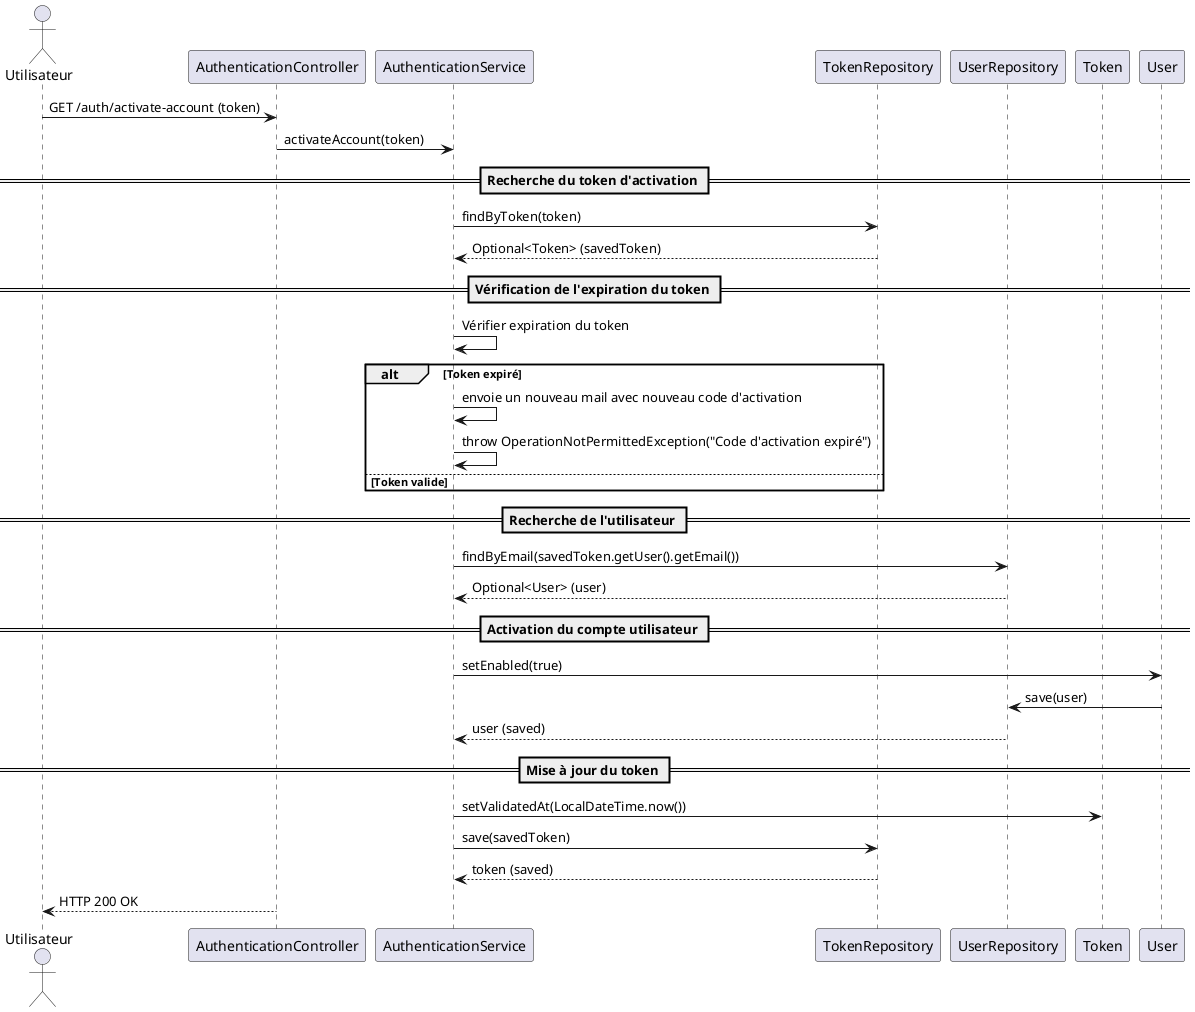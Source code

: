 @startuml
actor Utilisateur
participant AuthenticationController
participant AuthenticationService
participant TokenRepository
participant UserRepository
participant Token
participant User

Utilisateur -> AuthenticationController : GET /auth/activate-account (token)
AuthenticationController -> AuthenticationService : activateAccount(token)

== Recherche du token d'activation ==
AuthenticationService -> TokenRepository : findByToken(token)
TokenRepository --> AuthenticationService : Optional<Token> (savedToken)

== Vérification de l'expiration du token ==
AuthenticationService -> AuthenticationService : Vérifier expiration du token
alt Token expiré
    AuthenticationService -> AuthenticationService : envoie un nouveau mail avec nouveau code d'activation
    AuthenticationService -> AuthenticationService : throw OperationNotPermittedException("Code d'activation expiré")
else Token valide
end

== Recherche de l'utilisateur ==
AuthenticationService -> UserRepository : findByEmail(savedToken.getUser().getEmail())
UserRepository --> AuthenticationService : Optional<User> (user)

== Activation du compte utilisateur ==
AuthenticationService -> User : setEnabled(true)
User -> UserRepository : save(user)
UserRepository --> AuthenticationService : user (saved)

== Mise à jour du token ==
AuthenticationService -> Token : setValidatedAt(LocalDateTime.now())
AuthenticationService -> TokenRepository : save(savedToken)
TokenRepository --> AuthenticationService : token (saved)

AuthenticationController --> Utilisateur : HTTP 200 OK
@enduml
